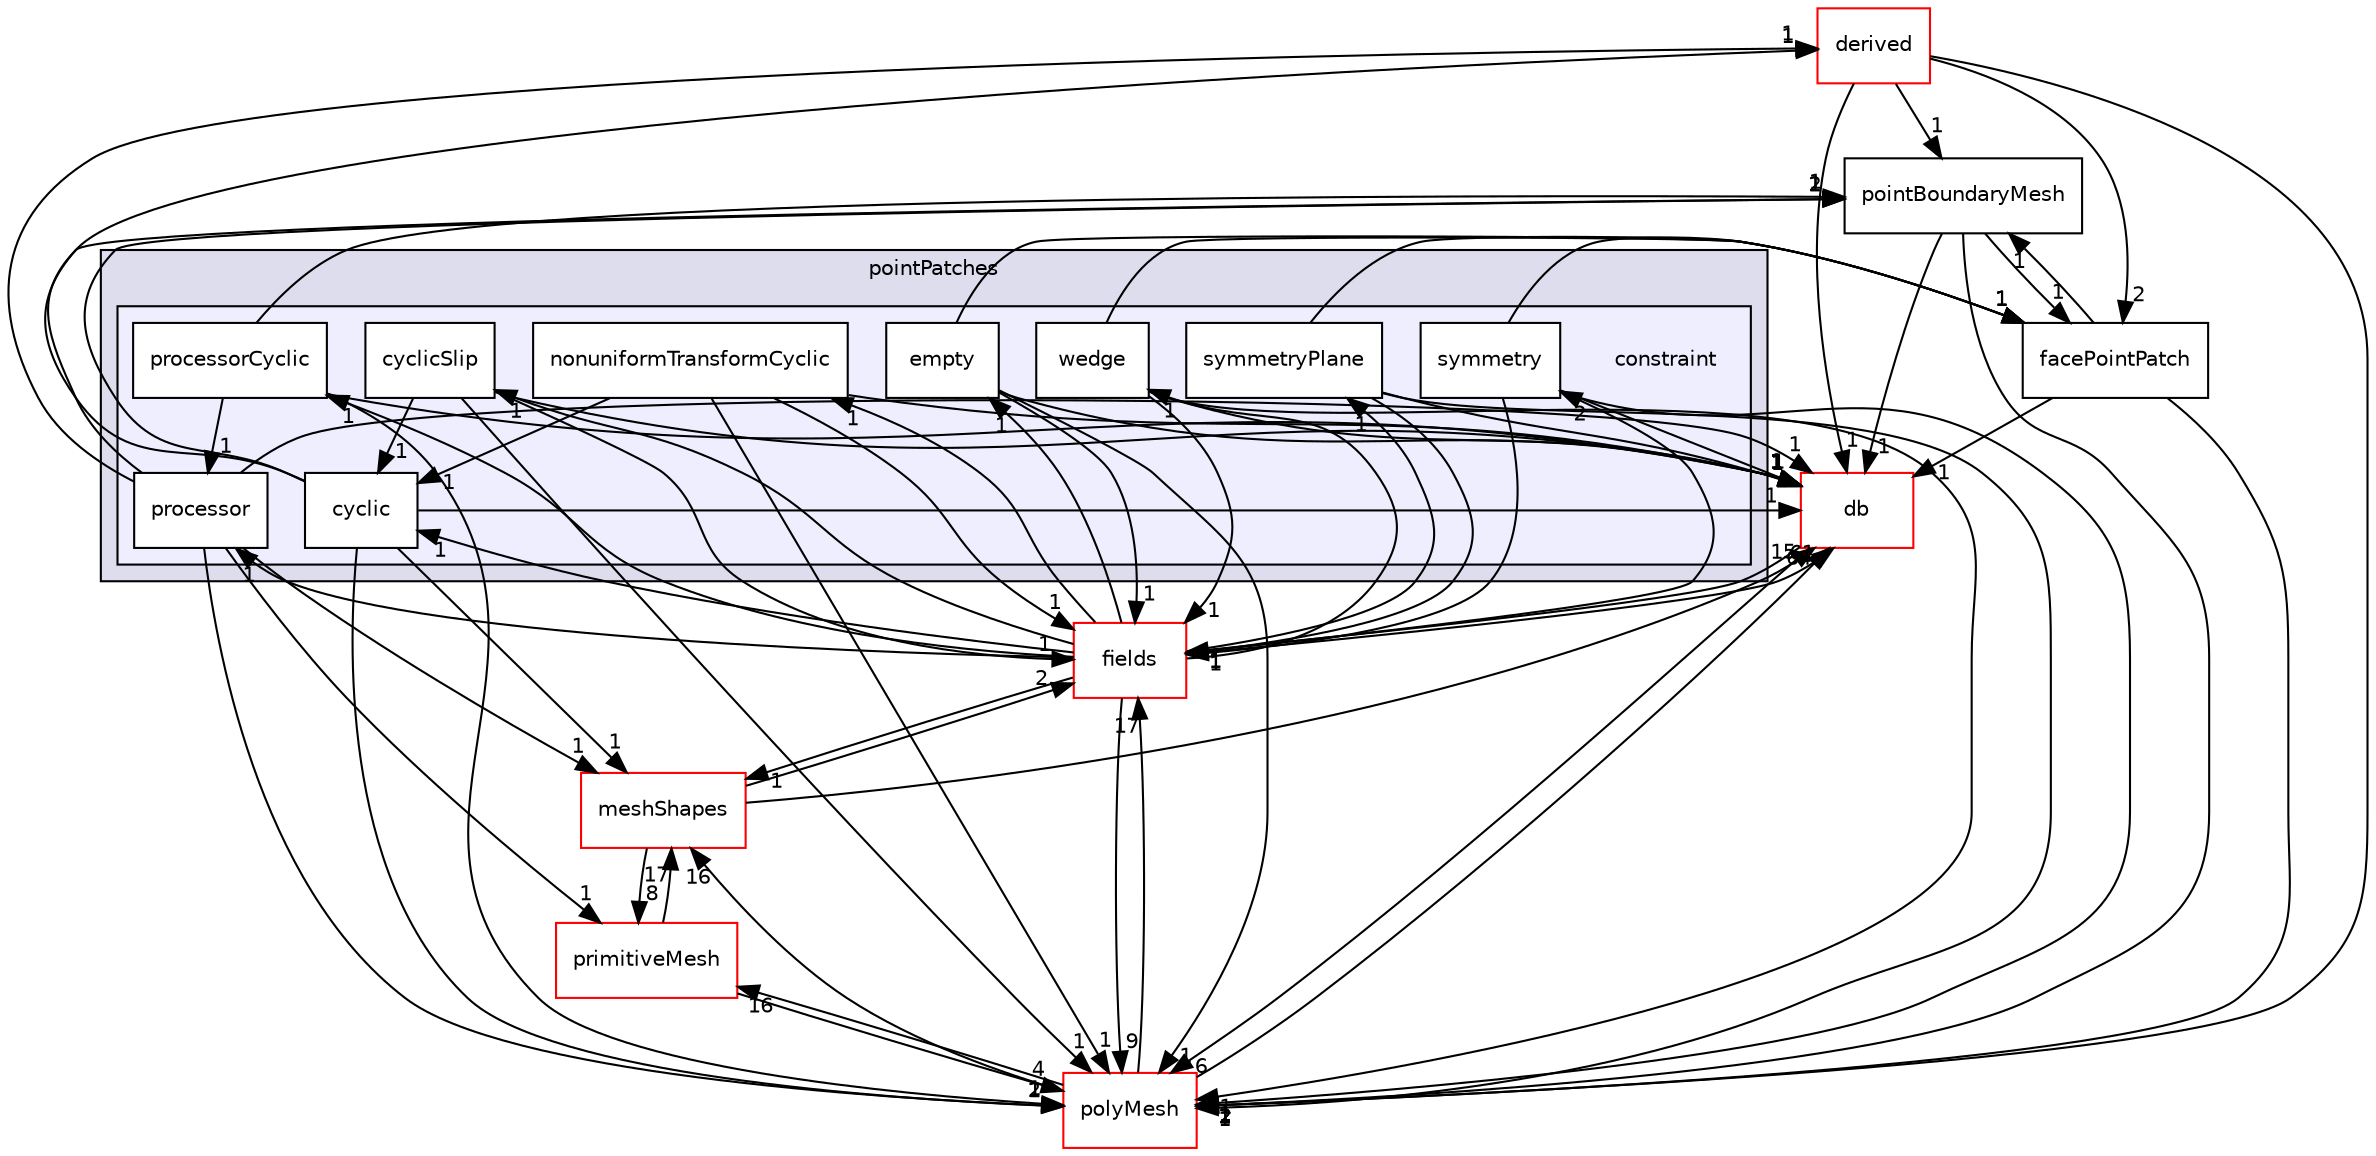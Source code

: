 digraph "src/OpenFOAM/meshes/pointMesh/pointPatches/constraint" {
  bgcolor=transparent;
  compound=true
  node [ fontsize="10", fontname="Helvetica"];
  edge [ labelfontsize="10", labelfontname="Helvetica"];
  subgraph clusterdir_0b50d648241520de5cf03d68a603ea6e {
    graph [ bgcolor="#ddddee", pencolor="black", label="pointPatches" fontname="Helvetica", fontsize="10", URL="dir_0b50d648241520de5cf03d68a603ea6e.html"]
  subgraph clusterdir_e167ef4ffdb4a3e074def457cb9fd663 {
    graph [ bgcolor="#eeeeff", pencolor="black", label="" URL="dir_e167ef4ffdb4a3e074def457cb9fd663.html"];
    dir_e167ef4ffdb4a3e074def457cb9fd663 [shape=plaintext label="constraint"];
    dir_53a4ae35aed5de23c63b69ad433f2bf5 [shape=box label="cyclic" color="black" fillcolor="white" style="filled" URL="dir_53a4ae35aed5de23c63b69ad433f2bf5.html"];
    dir_f998585954facdd36578cb511875789a [shape=box label="cyclicSlip" color="black" fillcolor="white" style="filled" URL="dir_f998585954facdd36578cb511875789a.html"];
    dir_462765ceadb7debc45459ea911083642 [shape=box label="empty" color="black" fillcolor="white" style="filled" URL="dir_462765ceadb7debc45459ea911083642.html"];
    dir_6c9c37fc263b98a610db6ca20174bde9 [shape=box label="nonuniformTransformCyclic" color="black" fillcolor="white" style="filled" URL="dir_6c9c37fc263b98a610db6ca20174bde9.html"];
    dir_bfebc5a614df2e44492529925e580a7d [shape=box label="processor" color="black" fillcolor="white" style="filled" URL="dir_bfebc5a614df2e44492529925e580a7d.html"];
    dir_b808697e89534c84de9eb9fadeac87a3 [shape=box label="processorCyclic" color="black" fillcolor="white" style="filled" URL="dir_b808697e89534c84de9eb9fadeac87a3.html"];
    dir_c15a058f17c455c30fa478d19d1d422f [shape=box label="symmetry" color="black" fillcolor="white" style="filled" URL="dir_c15a058f17c455c30fa478d19d1d422f.html"];
    dir_66703b1954c6d5b59fc6db33c192de9c [shape=box label="symmetryPlane" color="black" fillcolor="white" style="filled" URL="dir_66703b1954c6d5b59fc6db33c192de9c.html"];
    dir_e824b920b4622779c11aa2b2d4674d1d [shape=box label="wedge" color="black" fillcolor="white" style="filled" URL="dir_e824b920b4622779c11aa2b2d4674d1d.html"];
  }
  }
  dir_962442b8f989d5529fab5e0f0e4ffb74 [shape=box label="fields" color="red" URL="dir_962442b8f989d5529fab5e0f0e4ffb74.html"];
  dir_d498992fb7d3f293d898bf6d3a4df869 [shape=box label="primitiveMesh" color="red" URL="dir_d498992fb7d3f293d898bf6d3a4df869.html"];
  dir_63c634f7a7cfd679ac26c67fb30fc32f [shape=box label="db" color="red" URL="dir_63c634f7a7cfd679ac26c67fb30fc32f.html"];
  dir_b331248a108c86b71e58f49053a85c82 [shape=box label="pointBoundaryMesh" URL="dir_b331248a108c86b71e58f49053a85c82.html"];
  dir_5e5a63cb97aae3d01c8e98f0c14953bc [shape=box label="polyMesh" color="red" URL="dir_5e5a63cb97aae3d01c8e98f0c14953bc.html"];
  dir_b8e2732bc99f8fb2a379dad81aa6030e [shape=box label="meshShapes" color="red" URL="dir_b8e2732bc99f8fb2a379dad81aa6030e.html"];
  dir_6b19444c0799847dabb5332dceba8722 [shape=box label="derived" color="red" URL="dir_6b19444c0799847dabb5332dceba8722.html"];
  dir_602eb11747eaf9b0ac10527ada580b7b [shape=box label="facePointPatch" URL="dir_602eb11747eaf9b0ac10527ada580b7b.html"];
  dir_6c9c37fc263b98a610db6ca20174bde9->dir_962442b8f989d5529fab5e0f0e4ffb74 [headlabel="1", labeldistance=1.5 headhref="dir_002315_002075.html"];
  dir_6c9c37fc263b98a610db6ca20174bde9->dir_63c634f7a7cfd679ac26c67fb30fc32f [headlabel="1", labeldistance=1.5 headhref="dir_002315_002006.html"];
  dir_6c9c37fc263b98a610db6ca20174bde9->dir_5e5a63cb97aae3d01c8e98f0c14953bc [headlabel="1", labeldistance=1.5 headhref="dir_002315_002326.html"];
  dir_6c9c37fc263b98a610db6ca20174bde9->dir_53a4ae35aed5de23c63b69ad433f2bf5 [headlabel="1", labeldistance=1.5 headhref="dir_002315_002312.html"];
  dir_962442b8f989d5529fab5e0f0e4ffb74->dir_6c9c37fc263b98a610db6ca20174bde9 [headlabel="1", labeldistance=1.5 headhref="dir_002075_002315.html"];
  dir_962442b8f989d5529fab5e0f0e4ffb74->dir_c15a058f17c455c30fa478d19d1d422f [headlabel="2", labeldistance=1.5 headhref="dir_002075_002318.html"];
  dir_962442b8f989d5529fab5e0f0e4ffb74->dir_63c634f7a7cfd679ac26c67fb30fc32f [headlabel="61", labeldistance=1.5 headhref="dir_002075_002006.html"];
  dir_962442b8f989d5529fab5e0f0e4ffb74->dir_b808697e89534c84de9eb9fadeac87a3 [headlabel="1", labeldistance=1.5 headhref="dir_002075_002317.html"];
  dir_962442b8f989d5529fab5e0f0e4ffb74->dir_5e5a63cb97aae3d01c8e98f0c14953bc [headlabel="9", labeldistance=1.5 headhref="dir_002075_002326.html"];
  dir_962442b8f989d5529fab5e0f0e4ffb74->dir_b8e2732bc99f8fb2a379dad81aa6030e [headlabel="1", labeldistance=1.5 headhref="dir_002075_002293.html"];
  dir_962442b8f989d5529fab5e0f0e4ffb74->dir_bfebc5a614df2e44492529925e580a7d [headlabel="1", labeldistance=1.5 headhref="dir_002075_002316.html"];
  dir_962442b8f989d5529fab5e0f0e4ffb74->dir_66703b1954c6d5b59fc6db33c192de9c [headlabel="1", labeldistance=1.5 headhref="dir_002075_002319.html"];
  dir_962442b8f989d5529fab5e0f0e4ffb74->dir_462765ceadb7debc45459ea911083642 [headlabel="1", labeldistance=1.5 headhref="dir_002075_002314.html"];
  dir_962442b8f989d5529fab5e0f0e4ffb74->dir_f998585954facdd36578cb511875789a [headlabel="1", labeldistance=1.5 headhref="dir_002075_002313.html"];
  dir_962442b8f989d5529fab5e0f0e4ffb74->dir_e824b920b4622779c11aa2b2d4674d1d [headlabel="1", labeldistance=1.5 headhref="dir_002075_002320.html"];
  dir_962442b8f989d5529fab5e0f0e4ffb74->dir_53a4ae35aed5de23c63b69ad433f2bf5 [headlabel="1", labeldistance=1.5 headhref="dir_002075_002312.html"];
  dir_d498992fb7d3f293d898bf6d3a4df869->dir_5e5a63cb97aae3d01c8e98f0c14953bc [headlabel="4", labeldistance=1.5 headhref="dir_002364_002326.html"];
  dir_d498992fb7d3f293d898bf6d3a4df869->dir_b8e2732bc99f8fb2a379dad81aa6030e [headlabel="17", labeldistance=1.5 headhref="dir_002364_002293.html"];
  dir_c15a058f17c455c30fa478d19d1d422f->dir_962442b8f989d5529fab5e0f0e4ffb74 [headlabel="1", labeldistance=1.5 headhref="dir_002318_002075.html"];
  dir_c15a058f17c455c30fa478d19d1d422f->dir_63c634f7a7cfd679ac26c67fb30fc32f [headlabel="1", labeldistance=1.5 headhref="dir_002318_002006.html"];
  dir_c15a058f17c455c30fa478d19d1d422f->dir_5e5a63cb97aae3d01c8e98f0c14953bc [headlabel="1", labeldistance=1.5 headhref="dir_002318_002326.html"];
  dir_c15a058f17c455c30fa478d19d1d422f->dir_602eb11747eaf9b0ac10527ada580b7b [headlabel="1", labeldistance=1.5 headhref="dir_002318_002324.html"];
  dir_b331248a108c86b71e58f49053a85c82->dir_63c634f7a7cfd679ac26c67fb30fc32f [headlabel="1", labeldistance=1.5 headhref="dir_002305_002006.html"];
  dir_b331248a108c86b71e58f49053a85c82->dir_5e5a63cb97aae3d01c8e98f0c14953bc [headlabel="2", labeldistance=1.5 headhref="dir_002305_002326.html"];
  dir_b331248a108c86b71e58f49053a85c82->dir_602eb11747eaf9b0ac10527ada580b7b [headlabel="1", labeldistance=1.5 headhref="dir_002305_002324.html"];
  dir_63c634f7a7cfd679ac26c67fb30fc32f->dir_962442b8f989d5529fab5e0f0e4ffb74 [headlabel="1", labeldistance=1.5 headhref="dir_002006_002075.html"];
  dir_63c634f7a7cfd679ac26c67fb30fc32f->dir_5e5a63cb97aae3d01c8e98f0c14953bc [headlabel="6", labeldistance=1.5 headhref="dir_002006_002326.html"];
  dir_b808697e89534c84de9eb9fadeac87a3->dir_63c634f7a7cfd679ac26c67fb30fc32f [headlabel="1", labeldistance=1.5 headhref="dir_002317_002006.html"];
  dir_b808697e89534c84de9eb9fadeac87a3->dir_b331248a108c86b71e58f49053a85c82 [headlabel="1", labeldistance=1.5 headhref="dir_002317_002305.html"];
  dir_b808697e89534c84de9eb9fadeac87a3->dir_5e5a63cb97aae3d01c8e98f0c14953bc [headlabel="1", labeldistance=1.5 headhref="dir_002317_002326.html"];
  dir_b808697e89534c84de9eb9fadeac87a3->dir_bfebc5a614df2e44492529925e580a7d [headlabel="1", labeldistance=1.5 headhref="dir_002317_002316.html"];
  dir_5e5a63cb97aae3d01c8e98f0c14953bc->dir_962442b8f989d5529fab5e0f0e4ffb74 [headlabel="17", labeldistance=1.5 headhref="dir_002326_002075.html"];
  dir_5e5a63cb97aae3d01c8e98f0c14953bc->dir_d498992fb7d3f293d898bf6d3a4df869 [headlabel="16", labeldistance=1.5 headhref="dir_002326_002364.html"];
  dir_5e5a63cb97aae3d01c8e98f0c14953bc->dir_63c634f7a7cfd679ac26c67fb30fc32f [headlabel="64", labeldistance=1.5 headhref="dir_002326_002006.html"];
  dir_5e5a63cb97aae3d01c8e98f0c14953bc->dir_b8e2732bc99f8fb2a379dad81aa6030e [headlabel="16", labeldistance=1.5 headhref="dir_002326_002293.html"];
  dir_b8e2732bc99f8fb2a379dad81aa6030e->dir_962442b8f989d5529fab5e0f0e4ffb74 [headlabel="2", labeldistance=1.5 headhref="dir_002293_002075.html"];
  dir_b8e2732bc99f8fb2a379dad81aa6030e->dir_d498992fb7d3f293d898bf6d3a4df869 [headlabel="8", labeldistance=1.5 headhref="dir_002293_002364.html"];
  dir_b8e2732bc99f8fb2a379dad81aa6030e->dir_63c634f7a7cfd679ac26c67fb30fc32f [headlabel="15", labeldistance=1.5 headhref="dir_002293_002006.html"];
  dir_bfebc5a614df2e44492529925e580a7d->dir_d498992fb7d3f293d898bf6d3a4df869 [headlabel="1", labeldistance=1.5 headhref="dir_002316_002364.html"];
  dir_bfebc5a614df2e44492529925e580a7d->dir_63c634f7a7cfd679ac26c67fb30fc32f [headlabel="1", labeldistance=1.5 headhref="dir_002316_002006.html"];
  dir_bfebc5a614df2e44492529925e580a7d->dir_b331248a108c86b71e58f49053a85c82 [headlabel="1", labeldistance=1.5 headhref="dir_002316_002305.html"];
  dir_bfebc5a614df2e44492529925e580a7d->dir_5e5a63cb97aae3d01c8e98f0c14953bc [headlabel="2", labeldistance=1.5 headhref="dir_002316_002326.html"];
  dir_bfebc5a614df2e44492529925e580a7d->dir_b8e2732bc99f8fb2a379dad81aa6030e [headlabel="1", labeldistance=1.5 headhref="dir_002316_002293.html"];
  dir_bfebc5a614df2e44492529925e580a7d->dir_6b19444c0799847dabb5332dceba8722 [headlabel="1", labeldistance=1.5 headhref="dir_002316_002321.html"];
  dir_66703b1954c6d5b59fc6db33c192de9c->dir_962442b8f989d5529fab5e0f0e4ffb74 [headlabel="1", labeldistance=1.5 headhref="dir_002319_002075.html"];
  dir_66703b1954c6d5b59fc6db33c192de9c->dir_63c634f7a7cfd679ac26c67fb30fc32f [headlabel="1", labeldistance=1.5 headhref="dir_002319_002006.html"];
  dir_66703b1954c6d5b59fc6db33c192de9c->dir_5e5a63cb97aae3d01c8e98f0c14953bc [headlabel="1", labeldistance=1.5 headhref="dir_002319_002326.html"];
  dir_66703b1954c6d5b59fc6db33c192de9c->dir_602eb11747eaf9b0ac10527ada580b7b [headlabel="1", labeldistance=1.5 headhref="dir_002319_002324.html"];
  dir_462765ceadb7debc45459ea911083642->dir_962442b8f989d5529fab5e0f0e4ffb74 [headlabel="1", labeldistance=1.5 headhref="dir_002314_002075.html"];
  dir_462765ceadb7debc45459ea911083642->dir_63c634f7a7cfd679ac26c67fb30fc32f [headlabel="1", labeldistance=1.5 headhref="dir_002314_002006.html"];
  dir_462765ceadb7debc45459ea911083642->dir_5e5a63cb97aae3d01c8e98f0c14953bc [headlabel="1", labeldistance=1.5 headhref="dir_002314_002326.html"];
  dir_462765ceadb7debc45459ea911083642->dir_602eb11747eaf9b0ac10527ada580b7b [headlabel="1", labeldistance=1.5 headhref="dir_002314_002324.html"];
  dir_f998585954facdd36578cb511875789a->dir_962442b8f989d5529fab5e0f0e4ffb74 [headlabel="1", labeldistance=1.5 headhref="dir_002313_002075.html"];
  dir_f998585954facdd36578cb511875789a->dir_63c634f7a7cfd679ac26c67fb30fc32f [headlabel="1", labeldistance=1.5 headhref="dir_002313_002006.html"];
  dir_f998585954facdd36578cb511875789a->dir_5e5a63cb97aae3d01c8e98f0c14953bc [headlabel="1", labeldistance=1.5 headhref="dir_002313_002326.html"];
  dir_f998585954facdd36578cb511875789a->dir_53a4ae35aed5de23c63b69ad433f2bf5 [headlabel="1", labeldistance=1.5 headhref="dir_002313_002312.html"];
  dir_6b19444c0799847dabb5332dceba8722->dir_63c634f7a7cfd679ac26c67fb30fc32f [headlabel="1", labeldistance=1.5 headhref="dir_002321_002006.html"];
  dir_6b19444c0799847dabb5332dceba8722->dir_b331248a108c86b71e58f49053a85c82 [headlabel="1", labeldistance=1.5 headhref="dir_002321_002305.html"];
  dir_6b19444c0799847dabb5332dceba8722->dir_5e5a63cb97aae3d01c8e98f0c14953bc [headlabel="2", labeldistance=1.5 headhref="dir_002321_002326.html"];
  dir_6b19444c0799847dabb5332dceba8722->dir_602eb11747eaf9b0ac10527ada580b7b [headlabel="2", labeldistance=1.5 headhref="dir_002321_002324.html"];
  dir_e824b920b4622779c11aa2b2d4674d1d->dir_962442b8f989d5529fab5e0f0e4ffb74 [headlabel="1", labeldistance=1.5 headhref="dir_002320_002075.html"];
  dir_e824b920b4622779c11aa2b2d4674d1d->dir_63c634f7a7cfd679ac26c67fb30fc32f [headlabel="1", labeldistance=1.5 headhref="dir_002320_002006.html"];
  dir_e824b920b4622779c11aa2b2d4674d1d->dir_5e5a63cb97aae3d01c8e98f0c14953bc [headlabel="1", labeldistance=1.5 headhref="dir_002320_002326.html"];
  dir_e824b920b4622779c11aa2b2d4674d1d->dir_602eb11747eaf9b0ac10527ada580b7b [headlabel="1", labeldistance=1.5 headhref="dir_002320_002324.html"];
  dir_602eb11747eaf9b0ac10527ada580b7b->dir_63c634f7a7cfd679ac26c67fb30fc32f [headlabel="1", labeldistance=1.5 headhref="dir_002324_002006.html"];
  dir_602eb11747eaf9b0ac10527ada580b7b->dir_b331248a108c86b71e58f49053a85c82 [headlabel="1", labeldistance=1.5 headhref="dir_002324_002305.html"];
  dir_602eb11747eaf9b0ac10527ada580b7b->dir_5e5a63cb97aae3d01c8e98f0c14953bc [headlabel="1", labeldistance=1.5 headhref="dir_002324_002326.html"];
  dir_53a4ae35aed5de23c63b69ad433f2bf5->dir_63c634f7a7cfd679ac26c67fb30fc32f [headlabel="1", labeldistance=1.5 headhref="dir_002312_002006.html"];
  dir_53a4ae35aed5de23c63b69ad433f2bf5->dir_b331248a108c86b71e58f49053a85c82 [headlabel="2", labeldistance=1.5 headhref="dir_002312_002305.html"];
  dir_53a4ae35aed5de23c63b69ad433f2bf5->dir_5e5a63cb97aae3d01c8e98f0c14953bc [headlabel="1", labeldistance=1.5 headhref="dir_002312_002326.html"];
  dir_53a4ae35aed5de23c63b69ad433f2bf5->dir_b8e2732bc99f8fb2a379dad81aa6030e [headlabel="1", labeldistance=1.5 headhref="dir_002312_002293.html"];
  dir_53a4ae35aed5de23c63b69ad433f2bf5->dir_6b19444c0799847dabb5332dceba8722 [headlabel="1", labeldistance=1.5 headhref="dir_002312_002321.html"];
}
